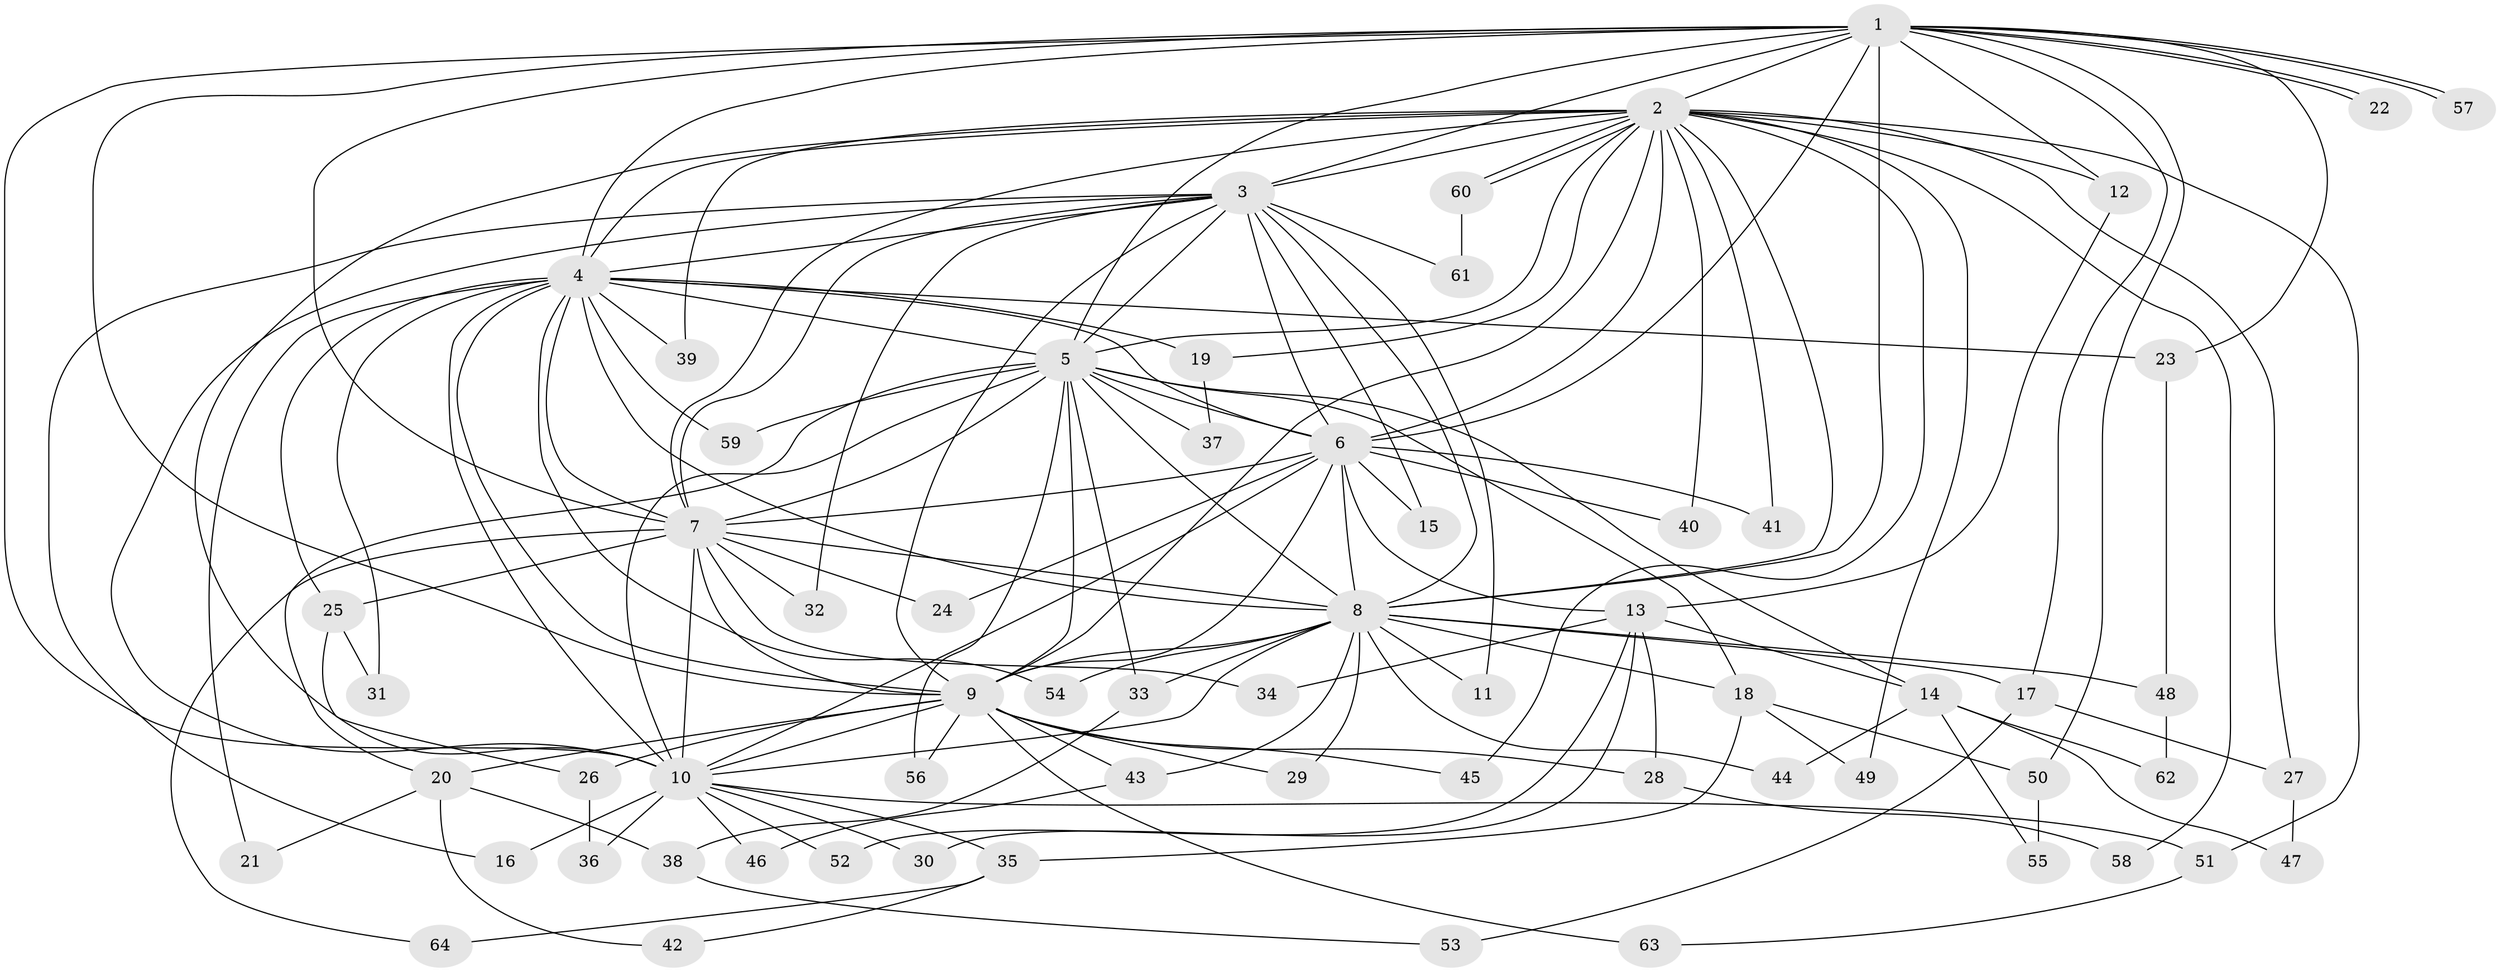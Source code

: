 // coarse degree distribution, {15: 0.022727272727272728, 18: 0.022727272727272728, 10: 0.022727272727272728, 13: 0.045454545454545456, 19: 0.022727272727272728, 11: 0.022727272727272728, 20: 0.022727272727272728, 2: 0.5, 7: 0.022727272727272728, 6: 0.045454545454545456, 4: 0.06818181818181818, 3: 0.1590909090909091, 5: 0.022727272727272728}
// Generated by graph-tools (version 1.1) at 2025/41/03/06/25 10:41:43]
// undirected, 64 vertices, 153 edges
graph export_dot {
graph [start="1"]
  node [color=gray90,style=filled];
  1;
  2;
  3;
  4;
  5;
  6;
  7;
  8;
  9;
  10;
  11;
  12;
  13;
  14;
  15;
  16;
  17;
  18;
  19;
  20;
  21;
  22;
  23;
  24;
  25;
  26;
  27;
  28;
  29;
  30;
  31;
  32;
  33;
  34;
  35;
  36;
  37;
  38;
  39;
  40;
  41;
  42;
  43;
  44;
  45;
  46;
  47;
  48;
  49;
  50;
  51;
  52;
  53;
  54;
  55;
  56;
  57;
  58;
  59;
  60;
  61;
  62;
  63;
  64;
  1 -- 2;
  1 -- 3;
  1 -- 4;
  1 -- 5;
  1 -- 6;
  1 -- 7;
  1 -- 8;
  1 -- 9;
  1 -- 10;
  1 -- 12;
  1 -- 17;
  1 -- 22;
  1 -- 22;
  1 -- 23;
  1 -- 50;
  1 -- 57;
  1 -- 57;
  2 -- 3;
  2 -- 4;
  2 -- 5;
  2 -- 6;
  2 -- 7;
  2 -- 8;
  2 -- 9;
  2 -- 10;
  2 -- 12;
  2 -- 19;
  2 -- 27;
  2 -- 39;
  2 -- 40;
  2 -- 41;
  2 -- 45;
  2 -- 49;
  2 -- 51;
  2 -- 58;
  2 -- 60;
  2 -- 60;
  3 -- 4;
  3 -- 5;
  3 -- 6;
  3 -- 7;
  3 -- 8;
  3 -- 9;
  3 -- 10;
  3 -- 11;
  3 -- 15;
  3 -- 16;
  3 -- 32;
  3 -- 61;
  4 -- 5;
  4 -- 6;
  4 -- 7;
  4 -- 8;
  4 -- 9;
  4 -- 10;
  4 -- 19;
  4 -- 21;
  4 -- 23;
  4 -- 25;
  4 -- 31;
  4 -- 39;
  4 -- 54;
  4 -- 59;
  5 -- 6;
  5 -- 7;
  5 -- 8;
  5 -- 9;
  5 -- 10;
  5 -- 14;
  5 -- 18;
  5 -- 20;
  5 -- 33;
  5 -- 37;
  5 -- 56;
  5 -- 59;
  6 -- 7;
  6 -- 8;
  6 -- 9;
  6 -- 10;
  6 -- 13;
  6 -- 15;
  6 -- 24;
  6 -- 40;
  6 -- 41;
  7 -- 8;
  7 -- 9;
  7 -- 10;
  7 -- 24;
  7 -- 25;
  7 -- 32;
  7 -- 34;
  7 -- 64;
  8 -- 9;
  8 -- 10;
  8 -- 11;
  8 -- 17;
  8 -- 18;
  8 -- 29;
  8 -- 33;
  8 -- 43;
  8 -- 44;
  8 -- 48;
  8 -- 54;
  9 -- 10;
  9 -- 20;
  9 -- 26;
  9 -- 28;
  9 -- 29;
  9 -- 43;
  9 -- 45;
  9 -- 56;
  9 -- 63;
  10 -- 16;
  10 -- 30;
  10 -- 35;
  10 -- 36;
  10 -- 46;
  10 -- 51;
  10 -- 52;
  12 -- 13;
  13 -- 14;
  13 -- 28;
  13 -- 30;
  13 -- 34;
  13 -- 52;
  14 -- 44;
  14 -- 47;
  14 -- 55;
  14 -- 62;
  17 -- 27;
  17 -- 53;
  18 -- 35;
  18 -- 49;
  18 -- 50;
  19 -- 37;
  20 -- 21;
  20 -- 38;
  20 -- 42;
  23 -- 48;
  25 -- 26;
  25 -- 31;
  26 -- 36;
  27 -- 47;
  28 -- 58;
  33 -- 38;
  35 -- 42;
  35 -- 64;
  38 -- 53;
  43 -- 46;
  48 -- 62;
  50 -- 55;
  51 -- 63;
  60 -- 61;
}
